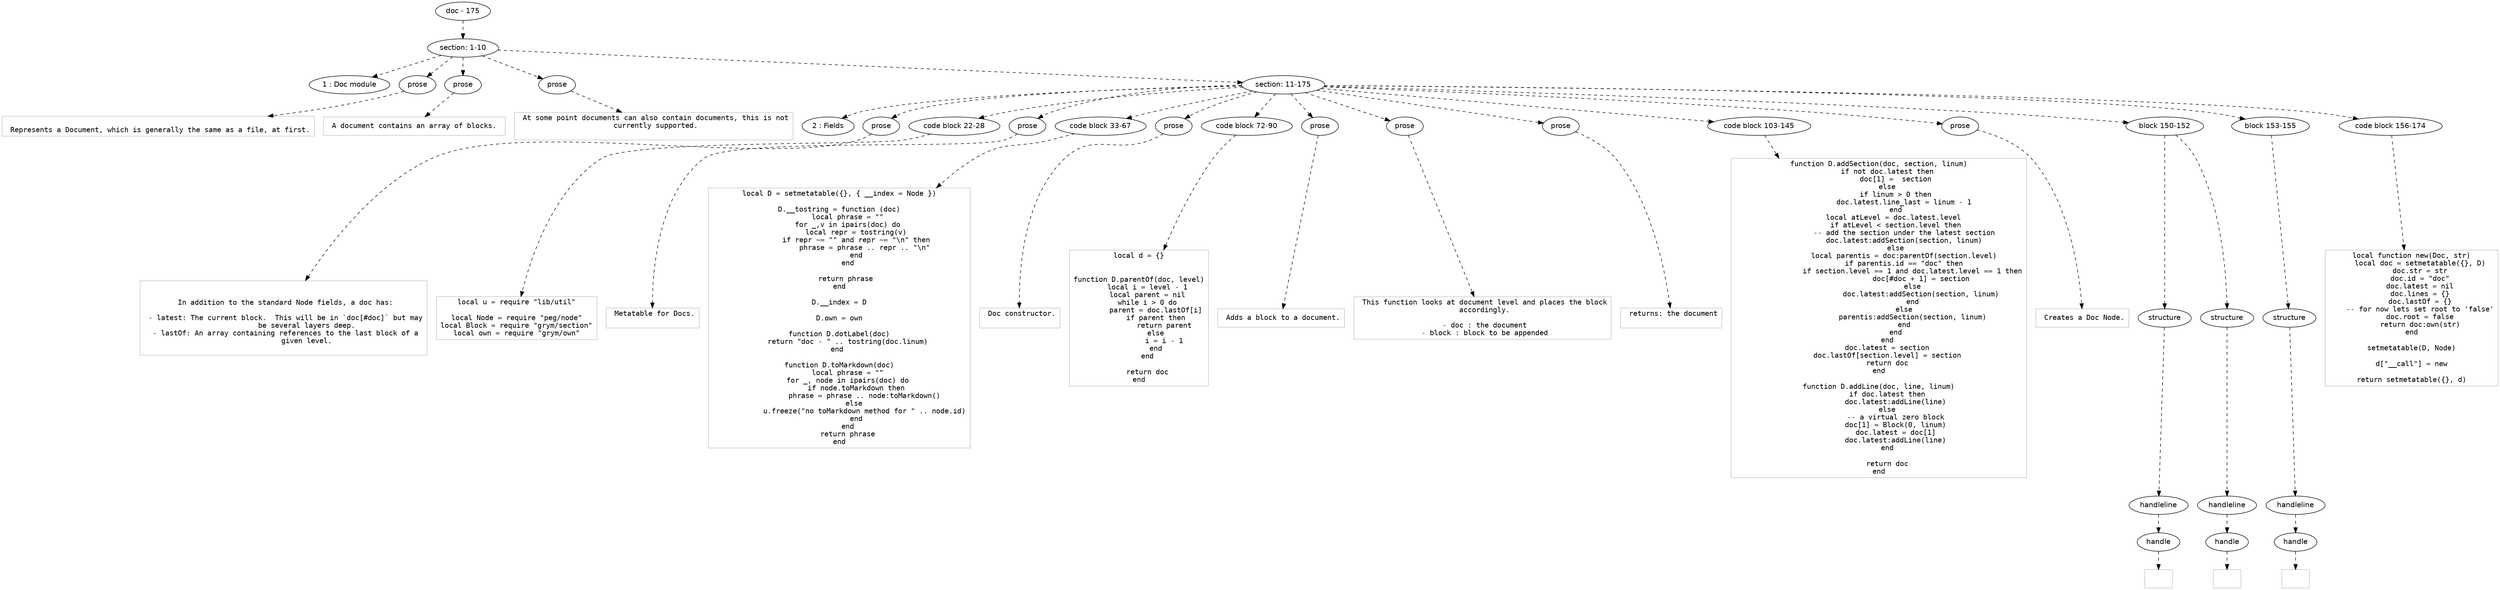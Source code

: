 digraph hierarchy {

node [fontname=Helvetica]
edge [style=dashed]

doc_0 [label="doc - 175"]


doc_0 -> { section_1}
{rank=same; section_1}

section_1 [label="section: 1-10"]


section_1 -> { header_2 prose_3 prose_4 prose_5 section_6}
{rank=same; header_2 prose_3 prose_4 prose_5 section_6}

header_2 [label="1 : Doc module"]

prose_3 [label="prose"]

prose_4 [label="prose"]

prose_5 [label="prose"]

section_6 [label="section: 11-175"]


prose_3 -> leaf_7
leaf_7  [color=Gray,shape=rectangle,fontname=Inconsolata,label="
 Represents a Document, which is generally the same as a file, at first.
"]
prose_4 -> leaf_8
leaf_8  [color=Gray,shape=rectangle,fontname=Inconsolata,label=" A document contains an array of blocks. 
"]
prose_5 -> leaf_9
leaf_9  [color=Gray,shape=rectangle,fontname=Inconsolata,label=" At some point documents can also contain documents, this is not
 currently supported.

"]
section_6 -> { header_10 prose_11 codeblock_12 prose_13 codeblock_14 prose_15 codeblock_16 prose_17 prose_18 prose_19 codeblock_20 prose_21 block_22 block_23 codeblock_24}
{rank=same; header_10 prose_11 codeblock_12 prose_13 codeblock_14 prose_15 codeblock_16 prose_17 prose_18 prose_19 codeblock_20 prose_21 block_22 block_23 codeblock_24}

header_10 [label="2 : Fields"]

prose_11 [label="prose"]

codeblock_12 [label="code block 22-28"]

prose_13 [label="prose"]

codeblock_14 [label="code block 33-67"]

prose_15 [label="prose"]

codeblock_16 [label="code block 72-90"]

prose_17 [label="prose"]

prose_18 [label="prose"]

prose_19 [label="prose"]

codeblock_20 [label="code block 103-145"]

prose_21 [label="prose"]

block_22 [label="block 150-152"]

block_23 [label="block 153-155"]

codeblock_24 [label="code block 156-174"]


prose_11 -> leaf_25
leaf_25  [color=Gray,shape=rectangle,fontname=Inconsolata,label="

 In addition to the standard Node fields, a doc has:
 
 - latest: The current block.  This will be in `doc[#doc]` but may
           be several layers deep.
 - lastOf: An array containing references to the last block of a
           given level.

"]
codeblock_12 -> leaf_26
leaf_26  [color=Gray,shape=rectangle,fontname=Inconsolata,label="local u = require \"lib/util\"

local Node = require \"peg/node\"
local Block = require \"grym/section\"
local own = require \"grym/own\""]
prose_13 -> leaf_27
leaf_27  [color=Gray,shape=rectangle,fontname=Inconsolata,label=" Metatable for Docs.

"]
codeblock_14 -> leaf_28
leaf_28  [color=Gray,shape=rectangle,fontname=Inconsolata,label="local D = setmetatable({}, { __index = Node })

D.__tostring = function (doc)
    local phrase = \"\"
    for _,v in ipairs(doc) do
        local repr = tostring(v)
        if repr ~= \"\" and repr ~= \"\\n\" then
            phrase = phrase .. repr .. \"\\n\"
        end
    end

    return phrase 
end

D.__index = D

D.own = own

function D.dotLabel(doc)
    return \"doc - \" .. tostring(doc.linum)
end 

function D.toMarkdown(doc)
    local phrase = \"\"
    for _, node in ipairs(doc) do
        if node.toMarkdown then
            phrase = phrase .. node:toMarkdown()
        else 
            u.freeze(\"no toMarkdown method for \" .. node.id)
        end
    end
    return phrase
end"]
prose_15 -> leaf_29
leaf_29  [color=Gray,shape=rectangle,fontname=Inconsolata,label=" Doc constructor.

"]
codeblock_16 -> leaf_30
leaf_30  [color=Gray,shape=rectangle,fontname=Inconsolata,label="local d = {}


function D.parentOf(doc, level)
    local i = level - 1
    local parent = nil
    while i > 0 do
        parent = doc.lastOf[i]
        if parent then
            return parent
        else
            i = i - 1
        end
    end

    return doc
end"]
prose_17 -> leaf_31
leaf_31  [color=Gray,shape=rectangle,fontname=Inconsolata,label=" Adds a block to a document.
"]
prose_18 -> leaf_32
leaf_32  [color=Gray,shape=rectangle,fontname=Inconsolata,label=" This function looks at document level and places the block
 accordingly.
 
 - doc : the document
 - block : block to be appended
"]
prose_19 -> leaf_33
leaf_33  [color=Gray,shape=rectangle,fontname=Inconsolata,label=" returns: the document

"]
codeblock_20 -> leaf_34
leaf_34  [color=Gray,shape=rectangle,fontname=Inconsolata,label="function D.addSection(doc, section, linum)
    if not doc.latest then
        doc[1] =  section
    else
        if linum > 0 then
            doc.latest.line_last = linum - 1
        end
        local atLevel = doc.latest.level 
        if atLevel < section.level then
            -- add the section under the latest section
            doc.latest:addSection(section, linum)
        else
            local parentis = doc:parentOf(section.level)
            if parentis.id == \"doc\" then
                if section.level == 1 and doc.latest.level == 1 then
                    doc[#doc + 1] = section
                else
                    doc.latest:addSection(section, linum)
                end
            else
                parentis:addSection(section, linum)
            end
        end
    end
    doc.latest = section
    doc.lastOf[section.level] = section
    return doc
end

function D.addLine(doc, line, linum)
    if doc.latest then
        doc.latest:addLine(line)
    else
        -- a virtual zero block
        doc[1] = Block(0, linum)
        doc.latest = doc[1]
        doc.latest:addLine(line)
    end

    return doc
end"]
prose_21 -> leaf_35
leaf_35  [color=Gray,shape=rectangle,fontname=Inconsolata,label=" Creates a Doc Node.
"]
block_22 -> { structure_36 structure_37}
{rank=same; structure_36 structure_37}

structure_36 [label="structure"]

structure_37 [label="structure"]


structure_36 -> { handleline_38}
{rank=same; handleline_38}

handleline_38 [label="handleline"]


handleline_38 -> { handle_39}
{rank=same; handle_39}

handle_39 [label="handle"]


handle_39 -> leaf_40
leaf_40  [color=Gray,shape=rectangle,fontname=Inconsolata,label=""]
structure_37 -> { handleline_41}
{rank=same; handleline_41}

handleline_41 [label="handleline"]


handleline_41 -> { handle_42}
{rank=same; handle_42}

handle_42 [label="handle"]


handle_42 -> leaf_43
leaf_43  [color=Gray,shape=rectangle,fontname=Inconsolata,label=""]
block_23 -> { structure_44}
{rank=same; structure_44}

structure_44 [label="structure"]


structure_44 -> { handleline_45}
{rank=same; handleline_45}

handleline_45 [label="handleline"]


handleline_45 -> { handle_46}
{rank=same; handle_46}

handle_46 [label="handle"]


handle_46 -> leaf_47
leaf_47  [color=Gray,shape=rectangle,fontname=Inconsolata,label=""]
codeblock_24 -> leaf_48
leaf_48  [color=Gray,shape=rectangle,fontname=Inconsolata,label="local function new(Doc, str)
    local doc = setmetatable({}, D)
    doc.str = str
    doc.id = \"doc\"
    doc.latest = nil
    doc.lines = {}
    doc.lastOf = {}
    -- for now lets set root to 'false'
    doc.root = false
    return doc:own(str)
end

setmetatable(D, Node)

d[\"__call\"] = new

return setmetatable({}, d)"]

}
